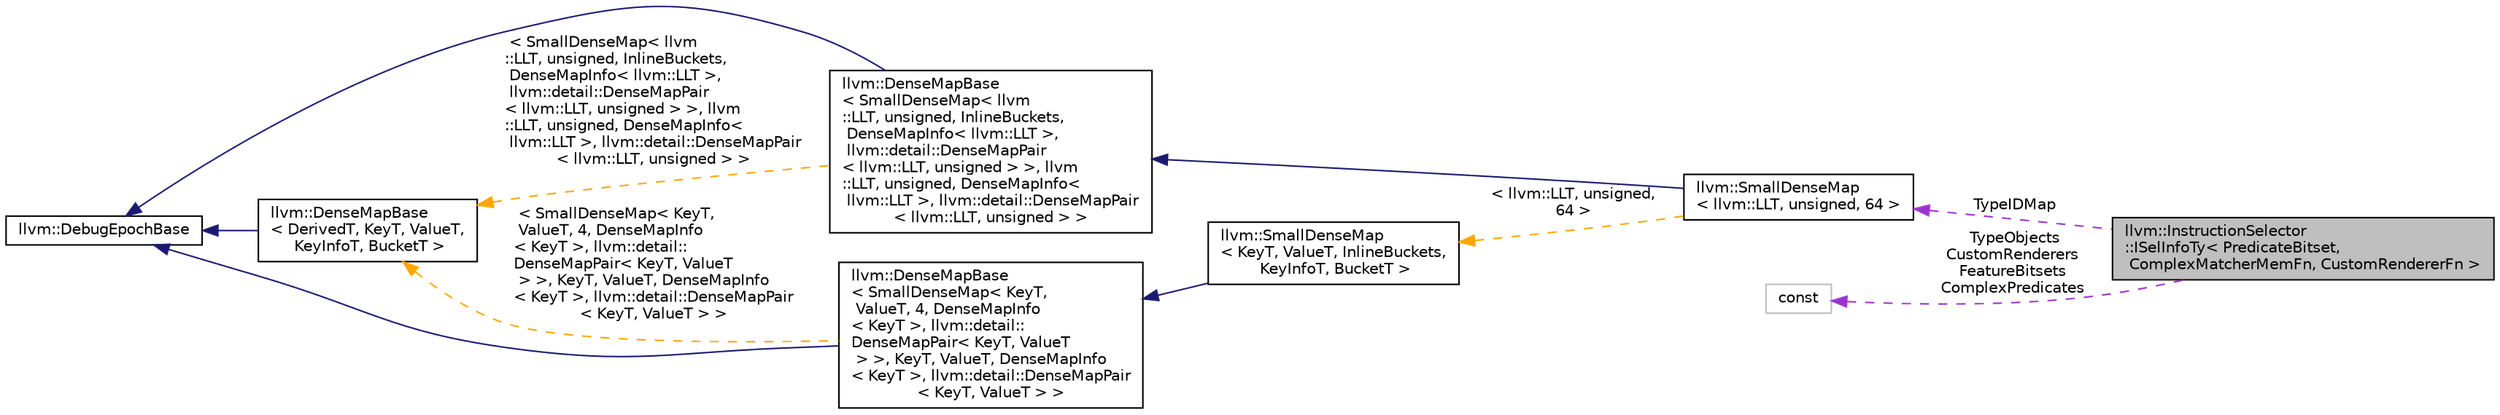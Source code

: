 digraph "llvm::InstructionSelector::ISelInfoTy&lt; PredicateBitset, ComplexMatcherMemFn, CustomRendererFn &gt;"
{
 // LATEX_PDF_SIZE
  bgcolor="transparent";
  edge [fontname="Helvetica",fontsize="10",labelfontname="Helvetica",labelfontsize="10"];
  node [fontname="Helvetica",fontsize="10",shape=record];
  rankdir="LR";
  Node1 [label="llvm::InstructionSelector\l::ISelInfoTy\< PredicateBitset,\l ComplexMatcherMemFn, CustomRendererFn \>",height=0.2,width=0.4,color="black", fillcolor="grey75", style="filled", fontcolor="black",tooltip=" "];
  Node2 -> Node1 [dir="back",color="darkorchid3",fontsize="10",style="dashed",label=" TypeIDMap" ,fontname="Helvetica"];
  Node2 [label="llvm::SmallDenseMap\l\< llvm::LLT, unsigned, 64 \>",height=0.2,width=0.4,color="black",URL="$classllvm_1_1SmallDenseMap.html",tooltip=" "];
  Node3 -> Node2 [dir="back",color="midnightblue",fontsize="10",style="solid",fontname="Helvetica"];
  Node3 [label="llvm::DenseMapBase\l\< SmallDenseMap\< llvm\l::LLT, unsigned, InlineBuckets,\l DenseMapInfo\< llvm::LLT \>,\l llvm::detail::DenseMapPair\l\< llvm::LLT, unsigned \> \>, llvm\l::LLT, unsigned, DenseMapInfo\<\l llvm::LLT \>, llvm::detail::DenseMapPair\l\< llvm::LLT, unsigned \> \>",height=0.2,width=0.4,color="black",URL="$classllvm_1_1DenseMapBase.html",tooltip=" "];
  Node4 -> Node3 [dir="back",color="midnightblue",fontsize="10",style="solid",fontname="Helvetica"];
  Node4 [label="llvm::DebugEpochBase",height=0.2,width=0.4,color="black",URL="$classllvm_1_1DebugEpochBase.html",tooltip="A base class for data structure classes wishing to make iterators (\"handles\") pointing into themselve..."];
  Node5 -> Node3 [dir="back",color="orange",fontsize="10",style="dashed",label=" \< SmallDenseMap\< llvm\l::LLT, unsigned, InlineBuckets,\l DenseMapInfo\< llvm::LLT \>,\l llvm::detail::DenseMapPair\l\< llvm::LLT, unsigned \> \>, llvm\l::LLT, unsigned, DenseMapInfo\<\l llvm::LLT \>, llvm::detail::DenseMapPair\l\< llvm::LLT, unsigned \> \>" ,fontname="Helvetica"];
  Node5 [label="llvm::DenseMapBase\l\< DerivedT, KeyT, ValueT,\l KeyInfoT, BucketT \>",height=0.2,width=0.4,color="black",URL="$classllvm_1_1DenseMapBase.html",tooltip=" "];
  Node4 -> Node5 [dir="back",color="midnightblue",fontsize="10",style="solid",fontname="Helvetica"];
  Node6 -> Node2 [dir="back",color="orange",fontsize="10",style="dashed",label=" \< llvm::LLT, unsigned,\l 64 \>" ,fontname="Helvetica"];
  Node6 [label="llvm::SmallDenseMap\l\< KeyT, ValueT, InlineBuckets,\l KeyInfoT, BucketT \>",height=0.2,width=0.4,color="black",URL="$classllvm_1_1SmallDenseMap.html",tooltip=" "];
  Node7 -> Node6 [dir="back",color="midnightblue",fontsize="10",style="solid",fontname="Helvetica"];
  Node7 [label="llvm::DenseMapBase\l\< SmallDenseMap\< KeyT,\l ValueT, 4, DenseMapInfo\l\< KeyT \>, llvm::detail::\lDenseMapPair\< KeyT, ValueT\l \> \>, KeyT, ValueT, DenseMapInfo\l\< KeyT \>, llvm::detail::DenseMapPair\l\< KeyT, ValueT \> \>",height=0.2,width=0.4,color="black",URL="$classllvm_1_1DenseMapBase.html",tooltip=" "];
  Node4 -> Node7 [dir="back",color="midnightblue",fontsize="10",style="solid",fontname="Helvetica"];
  Node5 -> Node7 [dir="back",color="orange",fontsize="10",style="dashed",label=" \< SmallDenseMap\< KeyT,\l ValueT, 4, DenseMapInfo\l\< KeyT \>, llvm::detail::\lDenseMapPair\< KeyT, ValueT\l \> \>, KeyT, ValueT, DenseMapInfo\l\< KeyT \>, llvm::detail::DenseMapPair\l\< KeyT, ValueT \> \>" ,fontname="Helvetica"];
  Node8 -> Node1 [dir="back",color="darkorchid3",fontsize="10",style="dashed",label=" TypeObjects\nCustomRenderers\nFeatureBitsets\nComplexPredicates" ,fontname="Helvetica"];
  Node8 [label="const",height=0.2,width=0.4,color="grey75",tooltip=" "];
}
